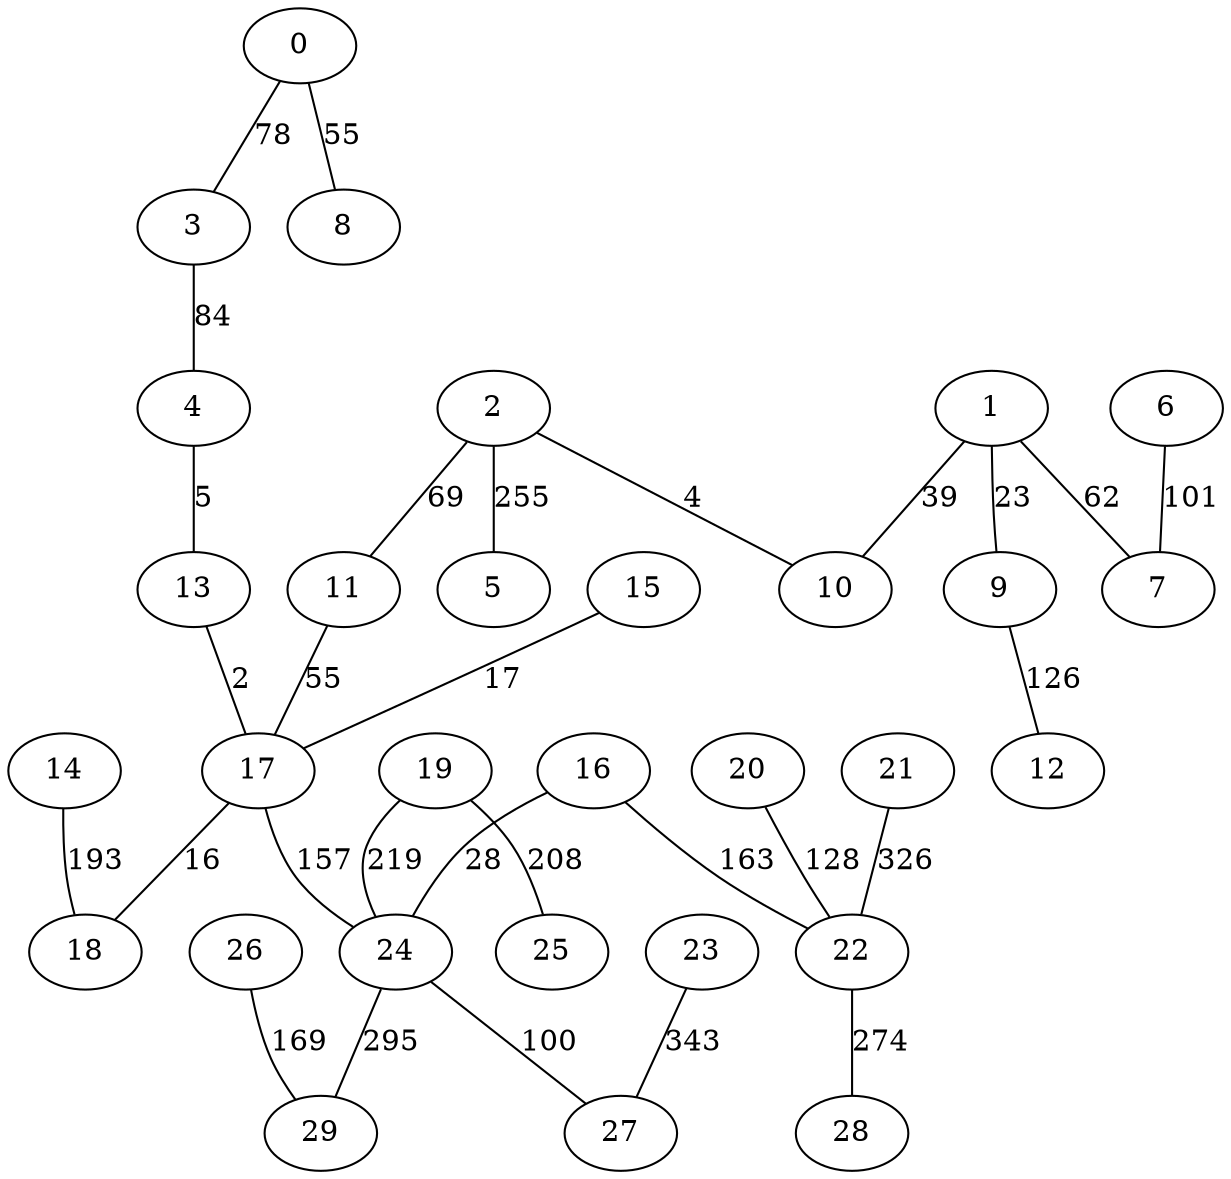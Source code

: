 strict graph G {
0;
1;
2;
3;
4;
5;
6;
7;
8;
9;
10;
11;
12;
13;
14;
15;
16;
17;
18;
19;
20;
21;
22;
23;
24;
25;
26;
27;
28;
29;
1 -- 9  [label=23];
14 -- 18  [label=193];
11 -- 17  [label=55];
6 -- 7  [label=101];
16 -- 22  [label=163];
2 -- 10  [label=4];
3 -- 4  [label=84];
0 -- 8  [label=55];
19 -- 25  [label=208];
4 -- 13  [label=5];
2 -- 11  [label=69];
17 -- 18  [label=16];
1 -- 7  [label=62];
0 -- 3  [label=78];
26 -- 29  [label=169];
2 -- 5  [label=255];
19 -- 24  [label=219];
22 -- 28  [label=274];
13 -- 17  [label=2];
21 -- 22  [label=326];
23 -- 27  [label=343];
20 -- 22  [label=128];
17 -- 24  [label=157];
9 -- 12  [label=126];
24 -- 27  [label=100];
24 -- 29  [label=295];
1 -- 10  [label=39];
16 -- 24  [label=28];
15 -- 17  [label=17];
}
